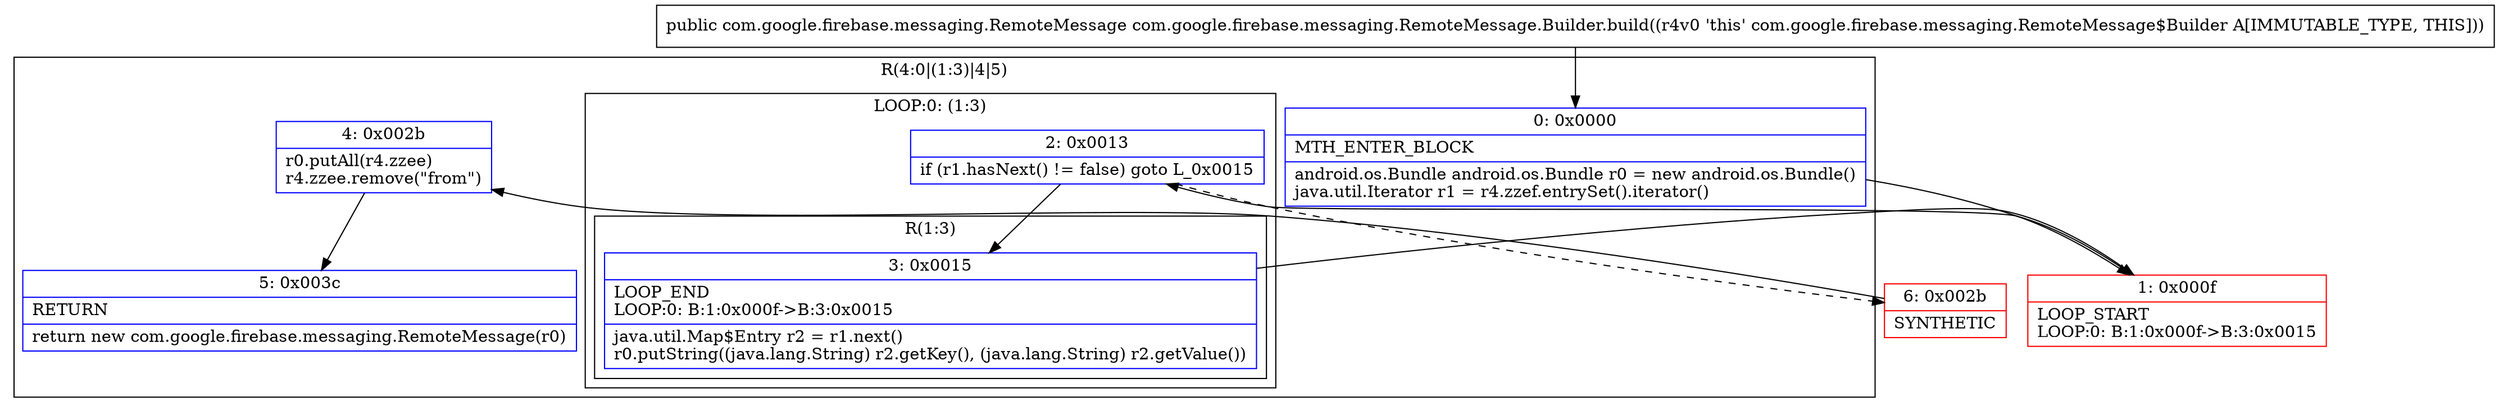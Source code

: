 digraph "CFG forcom.google.firebase.messaging.RemoteMessage.Builder.build()Lcom\/google\/firebase\/messaging\/RemoteMessage;" {
subgraph cluster_Region_109611926 {
label = "R(4:0|(1:3)|4|5)";
node [shape=record,color=blue];
Node_0 [shape=record,label="{0\:\ 0x0000|MTH_ENTER_BLOCK\l|android.os.Bundle android.os.Bundle r0 = new android.os.Bundle()\ljava.util.Iterator r1 = r4.zzef.entrySet().iterator()\l}"];
subgraph cluster_LoopRegion_1768941533 {
label = "LOOP:0: (1:3)";
node [shape=record,color=blue];
Node_2 [shape=record,label="{2\:\ 0x0013|if (r1.hasNext() != false) goto L_0x0015\l}"];
subgraph cluster_Region_457570419 {
label = "R(1:3)";
node [shape=record,color=blue];
Node_3 [shape=record,label="{3\:\ 0x0015|LOOP_END\lLOOP:0: B:1:0x000f\-\>B:3:0x0015\l|java.util.Map$Entry r2 = r1.next()\lr0.putString((java.lang.String) r2.getKey(), (java.lang.String) r2.getValue())\l}"];
}
}
Node_4 [shape=record,label="{4\:\ 0x002b|r0.putAll(r4.zzee)\lr4.zzee.remove(\"from\")\l}"];
Node_5 [shape=record,label="{5\:\ 0x003c|RETURN\l|return new com.google.firebase.messaging.RemoteMessage(r0)\l}"];
}
Node_1 [shape=record,color=red,label="{1\:\ 0x000f|LOOP_START\lLOOP:0: B:1:0x000f\-\>B:3:0x0015\l}"];
Node_6 [shape=record,color=red,label="{6\:\ 0x002b|SYNTHETIC\l}"];
MethodNode[shape=record,label="{public com.google.firebase.messaging.RemoteMessage com.google.firebase.messaging.RemoteMessage.Builder.build((r4v0 'this' com.google.firebase.messaging.RemoteMessage$Builder A[IMMUTABLE_TYPE, THIS])) }"];
MethodNode -> Node_0;
Node_0 -> Node_1;
Node_2 -> Node_3;
Node_2 -> Node_6[style=dashed];
Node_3 -> Node_1;
Node_4 -> Node_5;
Node_1 -> Node_2;
Node_6 -> Node_4;
}

